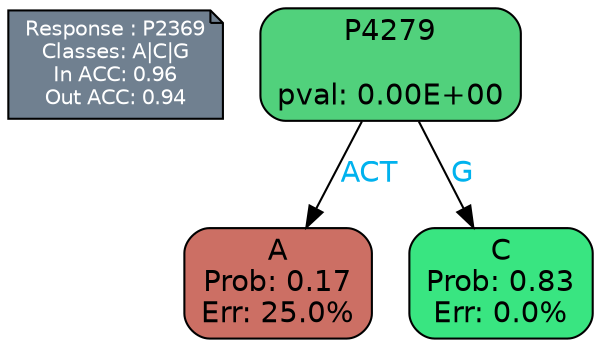 digraph Tree {
node [shape=box, style="filled, rounded", color="black", fontname=helvetica] ;
graph [ranksep=equally, splines=polylines, bgcolor=transparent, dpi=600] ;
edge [fontname=helvetica] ;
LEGEND [label="Response : P2369
Classes: A|C|G
In ACC: 0.96
Out ACC: 0.94
",shape=note,align=left,style=filled,fillcolor="slategray",fontcolor="white",fontsize=10];1 [label="P4279

pval: 0.00E+00", fillcolor="#51d17c"] ;
2 [label="A
Prob: 0.17
Err: 25.0%", fillcolor="#cc6f64"] ;
3 [label="C
Prob: 0.83
Err: 0.0%", fillcolor="#39e581"] ;
1 -> 2 [label="ACT",fontcolor=deepskyblue2] ;
1 -> 3 [label="G",fontcolor=deepskyblue2] ;
{rank = same; 2;3;}{rank = same; LEGEND;1;}}